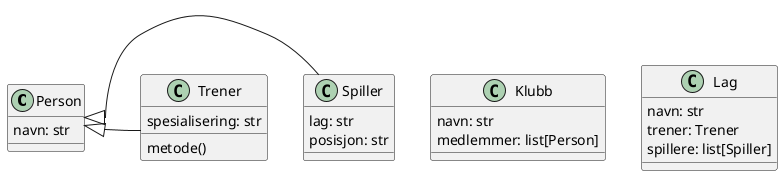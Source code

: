 @startuml
skinparam groupInheritance 2

class Person {
	navn: str
}
class Spiller {
	lag: str
	posisjon: str
}
Person <|- Spiller
class Trener {
	spesialisering: str
	metode()
}
Person <|- Trener
class Klubb {
	navn: str
	medlemmer: list[Person]
}
class Lag {
	navn: str
	trener: Trener
	spillere: list[Spiller]
}
@enduml
